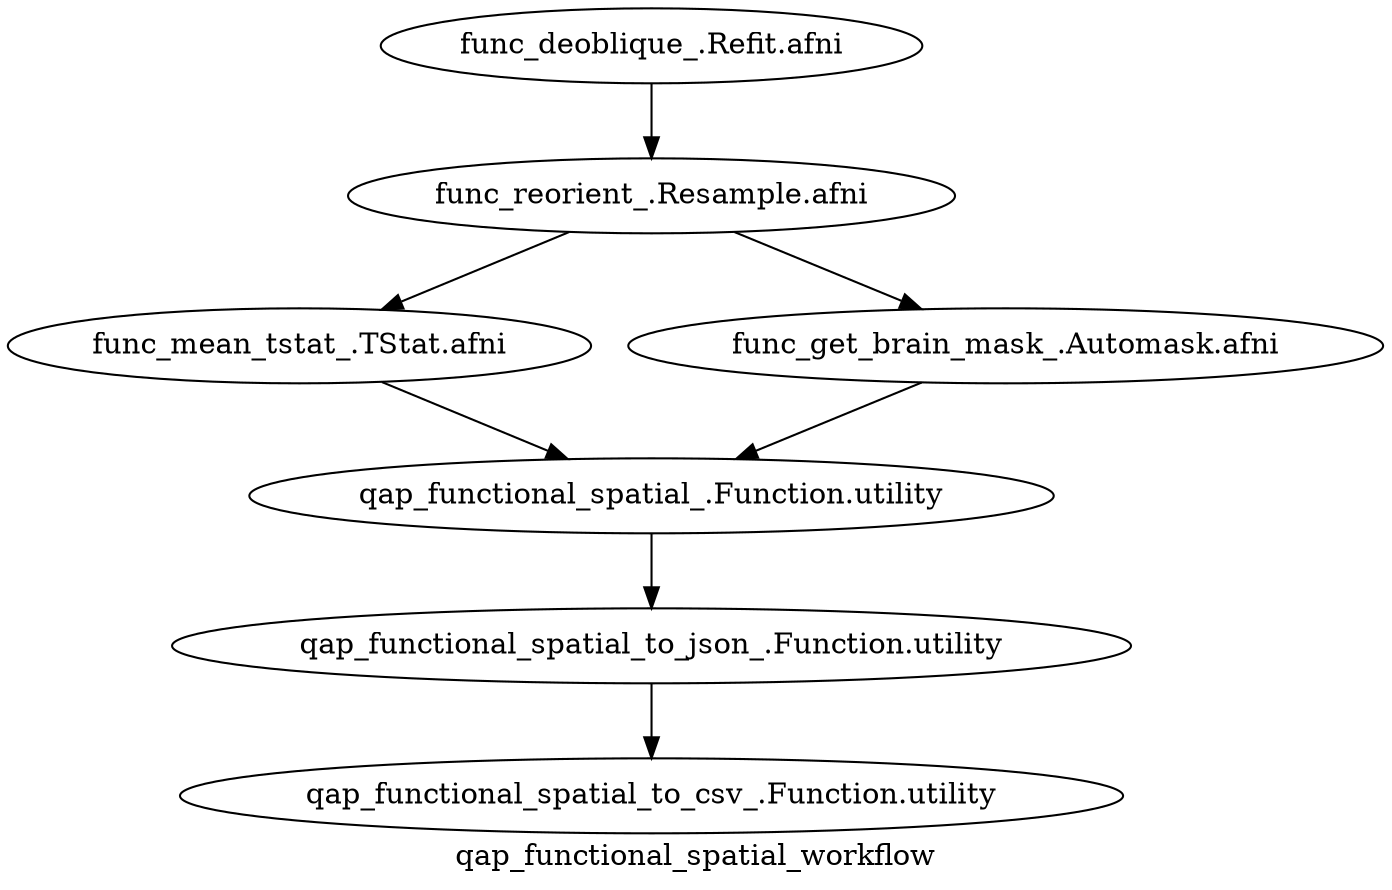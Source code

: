 digraph qap_functional_spatial_workflow{
  label="qap_functional_spatial_workflow";
  qap_functional_spatial_workflow_func_deoblique_[label="func_deoblique_.Refit.afni"];
  qap_functional_spatial_workflow_func_reorient_[label="func_reorient_.Resample.afni"];
  qap_functional_spatial_workflow_func_mean_tstat_[label="func_mean_tstat_.TStat.afni"];
  qap_functional_spatial_workflow_func_get_brain_mask_[label="func_get_brain_mask_.Automask.afni"];
  qap_functional_spatial_workflow_qap_functional_spatial_[label="qap_functional_spatial_.Function.utility"];
  qap_functional_spatial_workflow_qap_functional_spatial_to_json_[label="qap_functional_spatial_to_json_.Function.utility"];
  qap_functional_spatial_workflow_qap_functional_spatial_to_csv_[label="qap_functional_spatial_to_csv_.Function.utility"];
  qap_functional_spatial_workflow_func_deoblique_ -> qap_functional_spatial_workflow_func_reorient_;
  qap_functional_spatial_workflow_func_reorient_ -> qap_functional_spatial_workflow_func_mean_tstat_;
  qap_functional_spatial_workflow_func_reorient_ -> qap_functional_spatial_workflow_func_get_brain_mask_;
  qap_functional_spatial_workflow_func_mean_tstat_ -> qap_functional_spatial_workflow_qap_functional_spatial_;
  qap_functional_spatial_workflow_func_get_brain_mask_ -> qap_functional_spatial_workflow_qap_functional_spatial_;
  qap_functional_spatial_workflow_qap_functional_spatial_ -> qap_functional_spatial_workflow_qap_functional_spatial_to_json_;
  qap_functional_spatial_workflow_qap_functional_spatial_to_json_ -> qap_functional_spatial_workflow_qap_functional_spatial_to_csv_;
}